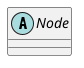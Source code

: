 /'
 ' UML include file for Node
 '/

@startuml


abstract class Node {
!ifdef SHOW_CONTENT
    +{abstract}abstract string id { set; get; }
    #{abstract}protected abstract unowned Xml.Node* config_node
    #protected virtual Gee.List<unowned Node> references { public get; }
    +virtual Dcs.Node parent { get; set }
    -- signals --
    +@set (Dcs.Node node)
    +@get (Dcs.Node node)
    +remove (Dcs.Node node)
    +signal void object_added (string id)
    +signal void object_removed (string id)
    +void request_object (string id)
    ----
    +virtual Gee.ArrayList<Dcs.Object> get_descendants (GLib.Type type)
    +virtual Gee.ArrayList<Dcs.Object> get_children (GLib.Type type)
    +virtual void print_node (int depth)
    +virtual string to_string ()
!endif
}
@enduml

